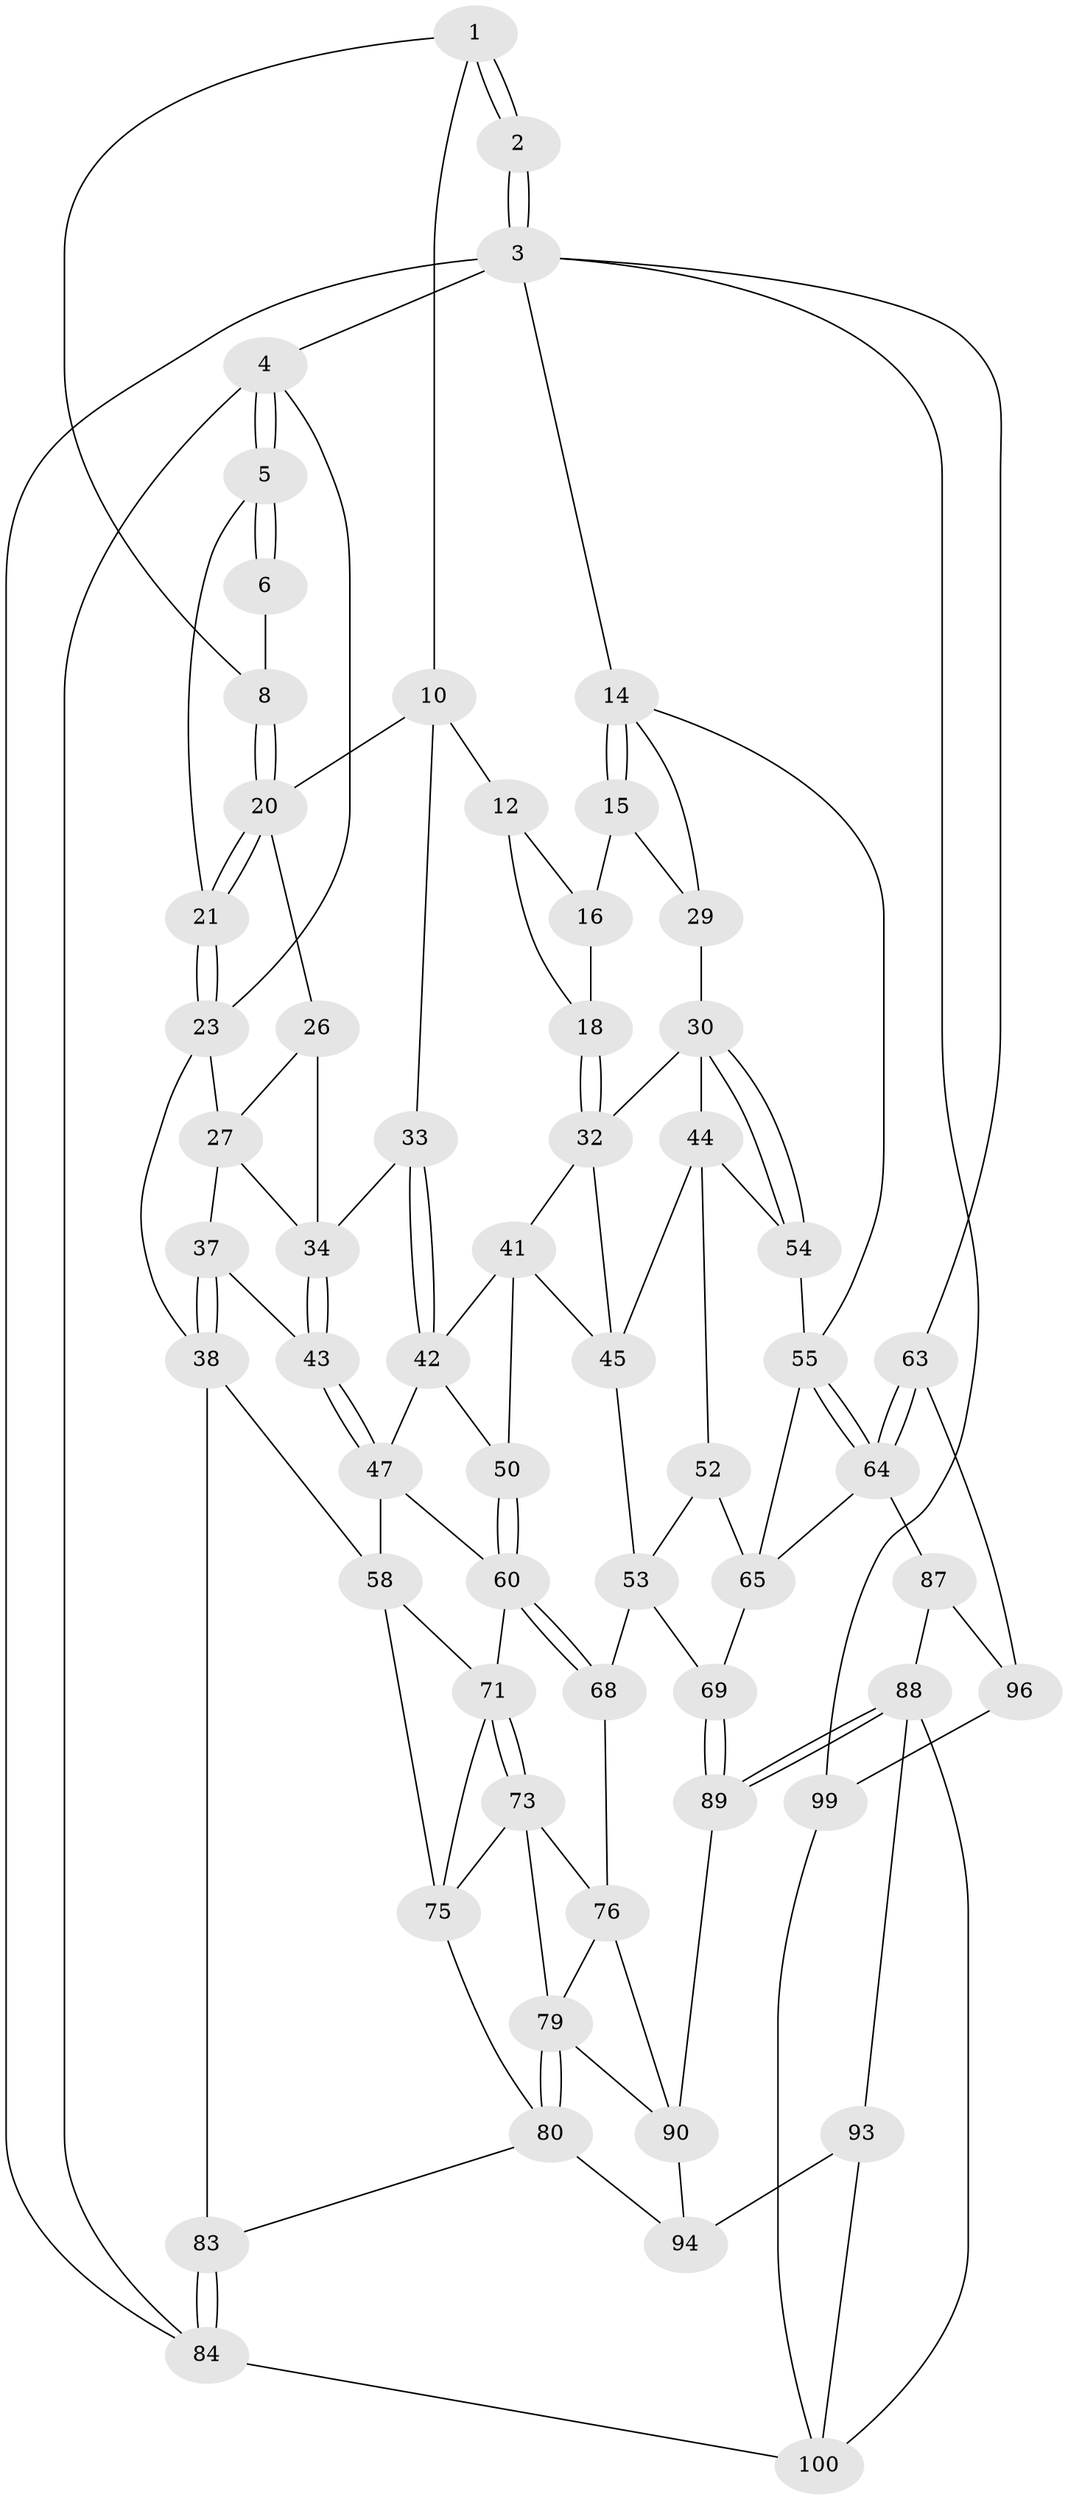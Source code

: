 // Generated by graph-tools (version 1.1) at 2025/24/03/03/25 07:24:39]
// undirected, 60 vertices, 129 edges
graph export_dot {
graph [start="1"]
  node [color=gray90,style=filled];
  1 [pos="+0.6361563004017668+0",super="+7"];
  2 [pos="+1+0"];
  3 [pos="+1+0",super="+62"];
  4 [pos="+0+0"];
  5 [pos="+0+0",super="+17"];
  6 [pos="+0.3906612272579579+0",super="+9"];
  8 [pos="+0.4170366679147672+0.05638000574220268"];
  10 [pos="+0.6269967712664902+0.15486528435649405",super="+11"];
  12 [pos="+0.6893710303478787+0.17832762531115848",super="+13"];
  14 [pos="+1+0.08066504812635525",super="+28"];
  15 [pos="+0.9213923534118619+0.16435037642542605",super="+25"];
  16 [pos="+0.8867427288654833+0.0006818669838912749",super="+19"];
  18 [pos="+0.7787911576003599+0.20422905273412797"];
  20 [pos="+0.4303268284521861+0.09476323193082879",super="+22"];
  21 [pos="+0.22155920643359853+0.15571386453135713"];
  23 [pos="+0.21653188623572348+0.18223299300526502",super="+24"];
  26 [pos="+0.4061531802460722+0.22817074829776743"];
  27 [pos="+0.28635641824923447+0.21968686487942657",super="+36"];
  29 [pos="+0.9908143391455305+0.3564924114167456"];
  30 [pos="+0.9103471382898174+0.39691968561595137",super="+31"];
  32 [pos="+0.8223803139001634+0.35846955484562826",super="+40"];
  33 [pos="+0.6262496683861781+0.25868966048026504"];
  34 [pos="+0.4503119905594246+0.34899252743288506",super="+35"];
  37 [pos="+0.3112863999103412+0.3680369753446057"];
  38 [pos="+0.10051832351723355+0.5161740838233937",super="+39"];
  41 [pos="+0.6494856638756568+0.37591192301006254",super="+48"];
  42 [pos="+0.6446962349435608+0.36582298985583506",super="+46"];
  43 [pos="+0.44116557524635325+0.40999589167096623"];
  44 [pos="+0.8459047436290608+0.4545027506096708",super="+51"];
  45 [pos="+0.7709236145590839+0.4407232927276697",super="+49"];
  47 [pos="+0.4427868794390616+0.4165772630054809",super="+57"];
  50 [pos="+0.61682632565805+0.539905932415101"];
  52 [pos="+0.7968798501674019+0.543378827821287"];
  53 [pos="+0.7927916672529597+0.5431529798423016",super="+67"];
  54 [pos="+0.9175979812657281+0.5266672466501048"];
  55 [pos="+1+0.37641499673431533",super="+56"];
  58 [pos="+0.22502426388454808+0.5681653555146745",super="+59"];
  60 [pos="+0.5987466308719552+0.5861385031733111",super="+61"];
  63 [pos="+1+0.8125470573161884"];
  64 [pos="+1+0.723492039842989",super="+70"];
  65 [pos="+0.9526783600367107+0.6650791640555511",super="+66"];
  68 [pos="+0.6223037689742541+0.6289656387117183"];
  69 [pos="+0.7081870774758411+0.7348001951853467"];
  71 [pos="+0.4974073236777245+0.6243937847206112",super="+72"];
  73 [pos="+0.49377308534141995+0.6377032770754715",super="+74"];
  75 [pos="+0.3912317135354792+0.7021820849197892",super="+78"];
  76 [pos="+0.5273403170530748+0.7510181746019757",super="+77"];
  79 [pos="+0.43495539649832804+0.8029552608273868",super="+82"];
  80 [pos="+0.3272376713635509+0.9180879423371215",super="+81"];
  83 [pos="+0+0.6469798375041899",super="+86"];
  84 [pos="+0+1",super="+85"];
  87 [pos="+0.8645935138217813+0.8212227689707405",super="+97"];
  88 [pos="+0.7258581454386691+0.7960917963766756",super="+92"];
  89 [pos="+0.7081743482324189+0.7377996531631968"];
  90 [pos="+0.6016132675710663+0.7644864007915676",super="+91"];
  93 [pos="+0.6218336749567606+0.9132568282393865",super="+101"];
  94 [pos="+0.5891788273933489+0.8990306572429048",super="+95"];
  96 [pos="+1+0.8642473808183314",super="+98"];
  99 [pos="+0.8107992248889944+1"];
  100 [pos="+0.7448716087854116+1",super="+102"];
  1 -- 2;
  1 -- 2;
  1 -- 8;
  1 -- 10;
  2 -- 3;
  2 -- 3;
  3 -- 4;
  3 -- 14;
  3 -- 99;
  3 -- 63;
  3 -- 84;
  4 -- 5;
  4 -- 5;
  4 -- 84;
  4 -- 23;
  5 -- 6 [weight=2];
  5 -- 6;
  5 -- 21;
  6 -- 8;
  8 -- 20;
  8 -- 20;
  10 -- 20;
  10 -- 33;
  10 -- 12;
  12 -- 18;
  12 -- 16;
  14 -- 15;
  14 -- 15;
  14 -- 29;
  14 -- 55;
  15 -- 16 [weight=2];
  15 -- 29;
  16 -- 18;
  18 -- 32;
  18 -- 32;
  20 -- 21;
  20 -- 21;
  20 -- 26;
  21 -- 23;
  21 -- 23;
  23 -- 27;
  23 -- 38;
  26 -- 27;
  26 -- 34;
  27 -- 34;
  27 -- 37;
  29 -- 30;
  30 -- 54;
  30 -- 54;
  30 -- 32;
  30 -- 44;
  32 -- 41;
  32 -- 45;
  33 -- 34;
  33 -- 42;
  33 -- 42;
  34 -- 43;
  34 -- 43;
  37 -- 38;
  37 -- 38;
  37 -- 43;
  38 -- 83;
  38 -- 58;
  41 -- 42;
  41 -- 50;
  41 -- 45;
  42 -- 50;
  42 -- 47;
  43 -- 47;
  43 -- 47;
  44 -- 45;
  44 -- 54;
  44 -- 52;
  45 -- 53;
  47 -- 58;
  47 -- 60;
  50 -- 60;
  50 -- 60;
  52 -- 53;
  52 -- 65;
  53 -- 69;
  53 -- 68;
  54 -- 55;
  55 -- 64;
  55 -- 64;
  55 -- 65;
  58 -- 75;
  58 -- 71;
  60 -- 68;
  60 -- 68;
  60 -- 71;
  63 -- 64;
  63 -- 64;
  63 -- 96;
  64 -- 65;
  64 -- 87;
  65 -- 69;
  68 -- 76;
  69 -- 89;
  69 -- 89;
  71 -- 73;
  71 -- 73;
  71 -- 75;
  73 -- 76;
  73 -- 75;
  73 -- 79;
  75 -- 80;
  76 -- 90;
  76 -- 79;
  79 -- 80;
  79 -- 80;
  79 -- 90;
  80 -- 94;
  80 -- 83;
  83 -- 84 [weight=2];
  83 -- 84;
  84 -- 100;
  87 -- 88;
  87 -- 96 [weight=2];
  88 -- 89;
  88 -- 89;
  88 -- 100;
  88 -- 93;
  89 -- 90;
  90 -- 94;
  93 -- 94 [weight=2];
  93 -- 100;
  96 -- 99;
  99 -- 100;
}
